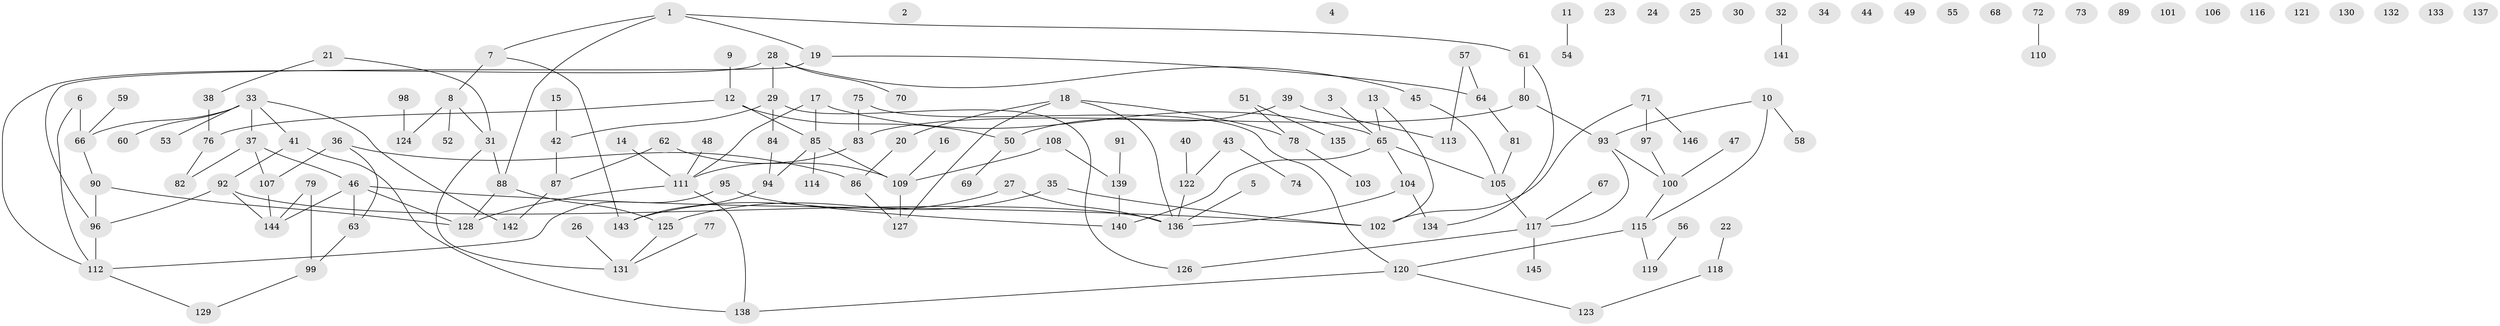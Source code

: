 // Generated by graph-tools (version 1.1) at 2025/25/03/09/25 03:25:18]
// undirected, 146 vertices, 159 edges
graph export_dot {
graph [start="1"]
  node [color=gray90,style=filled];
  1;
  2;
  3;
  4;
  5;
  6;
  7;
  8;
  9;
  10;
  11;
  12;
  13;
  14;
  15;
  16;
  17;
  18;
  19;
  20;
  21;
  22;
  23;
  24;
  25;
  26;
  27;
  28;
  29;
  30;
  31;
  32;
  33;
  34;
  35;
  36;
  37;
  38;
  39;
  40;
  41;
  42;
  43;
  44;
  45;
  46;
  47;
  48;
  49;
  50;
  51;
  52;
  53;
  54;
  55;
  56;
  57;
  58;
  59;
  60;
  61;
  62;
  63;
  64;
  65;
  66;
  67;
  68;
  69;
  70;
  71;
  72;
  73;
  74;
  75;
  76;
  77;
  78;
  79;
  80;
  81;
  82;
  83;
  84;
  85;
  86;
  87;
  88;
  89;
  90;
  91;
  92;
  93;
  94;
  95;
  96;
  97;
  98;
  99;
  100;
  101;
  102;
  103;
  104;
  105;
  106;
  107;
  108;
  109;
  110;
  111;
  112;
  113;
  114;
  115;
  116;
  117;
  118;
  119;
  120;
  121;
  122;
  123;
  124;
  125;
  126;
  127;
  128;
  129;
  130;
  131;
  132;
  133;
  134;
  135;
  136;
  137;
  138;
  139;
  140;
  141;
  142;
  143;
  144;
  145;
  146;
  1 -- 7;
  1 -- 19;
  1 -- 61;
  1 -- 88;
  3 -- 65;
  5 -- 136;
  6 -- 66;
  6 -- 112;
  7 -- 8;
  7 -- 143;
  8 -- 31;
  8 -- 52;
  8 -- 124;
  9 -- 12;
  10 -- 58;
  10 -- 93;
  10 -- 115;
  11 -- 54;
  12 -- 50;
  12 -- 76;
  12 -- 85;
  13 -- 65;
  13 -- 102;
  14 -- 111;
  15 -- 42;
  16 -- 109;
  17 -- 65;
  17 -- 85;
  17 -- 111;
  18 -- 20;
  18 -- 78;
  18 -- 127;
  18 -- 136;
  19 -- 64;
  19 -- 96;
  20 -- 86;
  21 -- 31;
  21 -- 38;
  22 -- 118;
  26 -- 131;
  27 -- 136;
  27 -- 143;
  28 -- 29;
  28 -- 45;
  28 -- 70;
  28 -- 112;
  29 -- 42;
  29 -- 84;
  29 -- 126;
  31 -- 88;
  31 -- 131;
  32 -- 141;
  33 -- 37;
  33 -- 41;
  33 -- 53;
  33 -- 60;
  33 -- 66;
  33 -- 142;
  35 -- 102;
  35 -- 125;
  36 -- 63;
  36 -- 86;
  36 -- 107;
  37 -- 46;
  37 -- 82;
  37 -- 107;
  38 -- 76;
  39 -- 50;
  39 -- 113;
  40 -- 122;
  41 -- 92;
  41 -- 138;
  42 -- 87;
  43 -- 74;
  43 -- 122;
  45 -- 105;
  46 -- 63;
  46 -- 102;
  46 -- 128;
  46 -- 144;
  47 -- 100;
  48 -- 111;
  50 -- 69;
  51 -- 78;
  51 -- 135;
  56 -- 119;
  57 -- 64;
  57 -- 113;
  59 -- 66;
  61 -- 80;
  61 -- 134;
  62 -- 87;
  62 -- 109;
  63 -- 99;
  64 -- 81;
  65 -- 104;
  65 -- 105;
  65 -- 140;
  66 -- 90;
  67 -- 117;
  71 -- 97;
  71 -- 102;
  71 -- 146;
  72 -- 110;
  75 -- 83;
  75 -- 120;
  76 -- 82;
  77 -- 131;
  78 -- 103;
  79 -- 99;
  79 -- 144;
  80 -- 83;
  80 -- 93;
  81 -- 105;
  83 -- 111;
  84 -- 94;
  85 -- 94;
  85 -- 109;
  85 -- 114;
  86 -- 127;
  87 -- 142;
  88 -- 125;
  88 -- 128;
  90 -- 96;
  90 -- 128;
  91 -- 139;
  92 -- 96;
  92 -- 136;
  92 -- 144;
  93 -- 100;
  93 -- 117;
  94 -- 143;
  95 -- 112;
  95 -- 140;
  96 -- 112;
  97 -- 100;
  98 -- 124;
  99 -- 129;
  100 -- 115;
  104 -- 134;
  104 -- 136;
  105 -- 117;
  107 -- 144;
  108 -- 109;
  108 -- 139;
  109 -- 127;
  111 -- 128;
  111 -- 138;
  112 -- 129;
  115 -- 119;
  115 -- 120;
  117 -- 126;
  117 -- 145;
  118 -- 123;
  120 -- 123;
  120 -- 138;
  122 -- 136;
  125 -- 131;
  139 -- 140;
}
